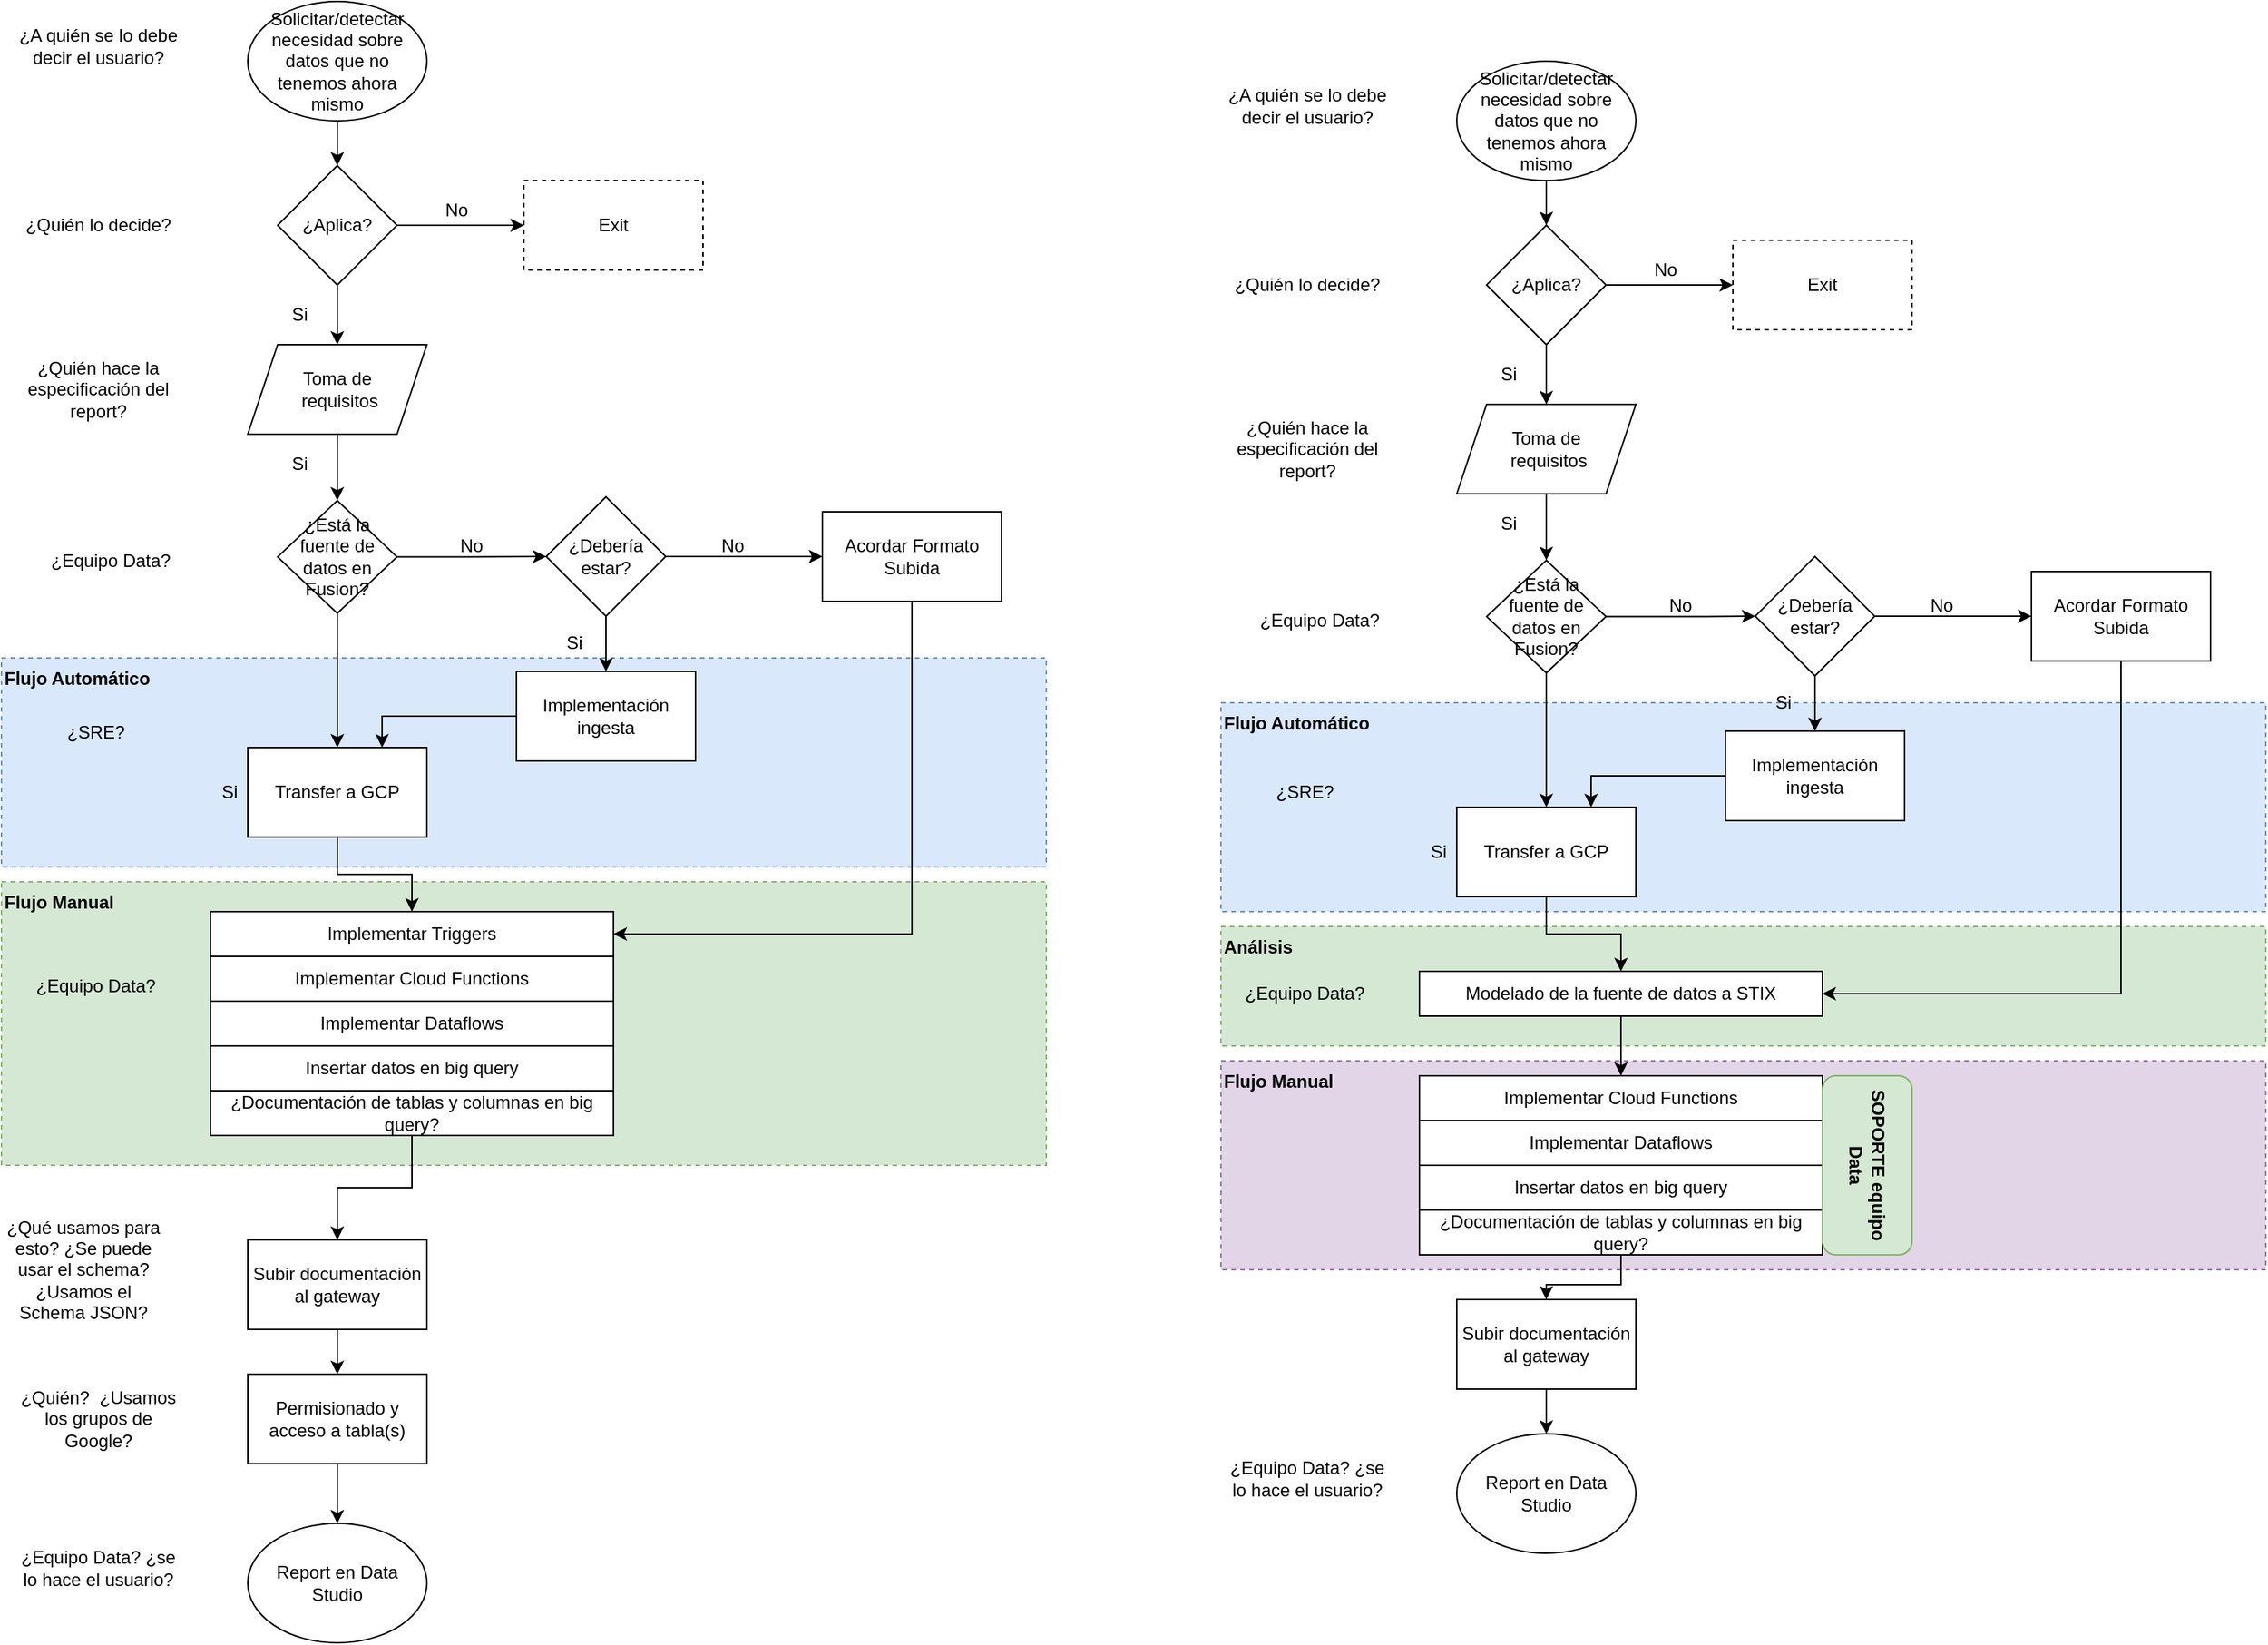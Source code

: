 <mxfile version="13.6.5" type="github">
  <diagram id="9E-KX1OYeNtc_dwp0FWX" name="Page-1">
    <mxGraphModel dx="1186" dy="764" grid="1" gridSize="10" guides="1" tooltips="1" connect="1" arrows="1" fold="1" page="1" pageScale="1" pageWidth="827" pageHeight="1169" math="0" shadow="0">
      <root>
        <mxCell id="0" />
        <mxCell id="1" parent="0" />
        <mxCell id="xssJgwZg8atmYNYbF4nx-97" value="&lt;b&gt;Flujo Manual&lt;/b&gt;" style="rounded=0;whiteSpace=wrap;html=1;align=left;verticalAlign=top;fillColor=#e1d5e7;strokeColor=#9673a6;dashed=1;" vertex="1" parent="1">
          <mxGeometry x="827" y="920" width="700" height="140" as="geometry" />
        </mxCell>
        <mxCell id="xssJgwZg8atmYNYbF4nx-96" value="&lt;b&gt;Análisis&lt;/b&gt;" style="rounded=0;whiteSpace=wrap;html=1;align=left;verticalAlign=top;fillColor=#d5e8d4;strokeColor=#82b366;dashed=1;" vertex="1" parent="1">
          <mxGeometry x="827" y="830" width="700" height="80" as="geometry" />
        </mxCell>
        <mxCell id="xssJgwZg8atmYNYbF4nx-95" value="&lt;b&gt;Flujo Automático&lt;/b&gt;" style="rounded=0;whiteSpace=wrap;html=1;align=left;verticalAlign=top;fillColor=#dae8fc;strokeColor=#6c8ebf;dashed=1;" vertex="1" parent="1">
          <mxGeometry x="827" y="680" width="700" height="140" as="geometry" />
        </mxCell>
        <mxCell id="ff_O2VOX496z6qqw2j3c-24" value="&lt;b&gt;Flujo Manual&lt;/b&gt;" style="rounded=0;whiteSpace=wrap;html=1;align=left;verticalAlign=top;fillColor=#d5e8d4;strokeColor=#82b366;dashed=1;" parent="1" vertex="1">
          <mxGeometry x="10" y="800" width="700" height="190" as="geometry" />
        </mxCell>
        <mxCell id="ff_O2VOX496z6qqw2j3c-23" value="&lt;b&gt;Flujo Automático&lt;/b&gt;" style="rounded=0;whiteSpace=wrap;html=1;align=left;verticalAlign=top;fillColor=#dae8fc;strokeColor=#6c8ebf;dashed=1;" parent="1" vertex="1">
          <mxGeometry x="10" y="650" width="700" height="140" as="geometry" />
        </mxCell>
        <mxCell id="ff_O2VOX496z6qqw2j3c-35" style="edgeStyle=orthogonalEdgeStyle;rounded=0;orthogonalLoop=1;jettySize=auto;html=1;exitX=1;exitY=0.5;exitDx=0;exitDy=0;entryX=0;entryY=0.5;entryDx=0;entryDy=0;" parent="1" source="ff_O2VOX496z6qqw2j3c-2" target="ff_O2VOX496z6qqw2j3c-32" edge="1">
          <mxGeometry relative="1" as="geometry" />
        </mxCell>
        <mxCell id="ff_O2VOX496z6qqw2j3c-36" style="edgeStyle=orthogonalEdgeStyle;rounded=0;orthogonalLoop=1;jettySize=auto;html=1;exitX=0.5;exitY=1;exitDx=0;exitDy=0;" parent="1" source="ff_O2VOX496z6qqw2j3c-2" target="ff_O2VOX496z6qqw2j3c-33" edge="1">
          <mxGeometry relative="1" as="geometry" />
        </mxCell>
        <mxCell id="ff_O2VOX496z6qqw2j3c-2" value="¿Aplica?" style="rhombus;whiteSpace=wrap;html=1;" parent="1" vertex="1">
          <mxGeometry x="195" y="320" width="80" height="80" as="geometry" />
        </mxCell>
        <mxCell id="ff_O2VOX496z6qqw2j3c-4" value="¿Quién lo decide?" style="text;html=1;strokeColor=none;fillColor=none;align=center;verticalAlign=middle;whiteSpace=wrap;rounded=0;" parent="1" vertex="1">
          <mxGeometry x="20" y="350" width="110" height="20" as="geometry" />
        </mxCell>
        <mxCell id="ff_O2VOX496z6qqw2j3c-5" value="¿A quién se lo debe decir el usuario?" style="text;html=1;strokeColor=none;fillColor=none;align=center;verticalAlign=middle;whiteSpace=wrap;rounded=0;" parent="1" vertex="1">
          <mxGeometry x="20" y="230" width="110" height="20" as="geometry" />
        </mxCell>
        <mxCell id="ff_O2VOX496z6qqw2j3c-7" value="¿Quién hace la especificación del report?" style="text;html=1;strokeColor=none;fillColor=none;align=center;verticalAlign=middle;whiteSpace=wrap;rounded=0;" parent="1" vertex="1">
          <mxGeometry x="20" y="460" width="110" height="20" as="geometry" />
        </mxCell>
        <mxCell id="ff_O2VOX496z6qqw2j3c-38" style="edgeStyle=orthogonalEdgeStyle;rounded=0;orthogonalLoop=1;jettySize=auto;html=1;exitX=1;exitY=0.5;exitDx=0;exitDy=0;entryX=0;entryY=0.5;entryDx=0;entryDy=0;" parent="1" source="ff_O2VOX496z6qqw2j3c-8" target="ff_O2VOX496z6qqw2j3c-10" edge="1">
          <mxGeometry relative="1" as="geometry" />
        </mxCell>
        <mxCell id="mcTVBf5K7GpexhiSofJr-4" style="edgeStyle=orthogonalEdgeStyle;rounded=0;orthogonalLoop=1;jettySize=auto;html=1;exitX=0.5;exitY=1;exitDx=0;exitDy=0;" parent="1" source="ff_O2VOX496z6qqw2j3c-8" target="mcTVBf5K7GpexhiSofJr-1" edge="1">
          <mxGeometry relative="1" as="geometry" />
        </mxCell>
        <mxCell id="ff_O2VOX496z6qqw2j3c-8" value="¿Está la fuente de datos en Fusion?" style="rhombus;whiteSpace=wrap;html=1;" parent="1" vertex="1">
          <mxGeometry x="195" y="544.5" width="80" height="75.5" as="geometry" />
        </mxCell>
        <mxCell id="ff_O2VOX496z6qqw2j3c-39" style="edgeStyle=orthogonalEdgeStyle;rounded=0;orthogonalLoop=1;jettySize=auto;html=1;exitX=1;exitY=0.5;exitDx=0;exitDy=0;entryX=0;entryY=0.5;entryDx=0;entryDy=0;" parent="1" source="ff_O2VOX496z6qqw2j3c-10" target="ff_O2VOX496z6qqw2j3c-25" edge="1">
          <mxGeometry relative="1" as="geometry" />
        </mxCell>
        <mxCell id="ff_O2VOX496z6qqw2j3c-44" style="edgeStyle=orthogonalEdgeStyle;rounded=0;orthogonalLoop=1;jettySize=auto;html=1;exitX=0.5;exitY=1;exitDx=0;exitDy=0;" parent="1" source="ff_O2VOX496z6qqw2j3c-10" target="ff_O2VOX496z6qqw2j3c-12" edge="1">
          <mxGeometry relative="1" as="geometry" />
        </mxCell>
        <mxCell id="ff_O2VOX496z6qqw2j3c-10" value="¿Debería estar?" style="rhombus;whiteSpace=wrap;html=1;" parent="1" vertex="1">
          <mxGeometry x="375" y="542" width="80" height="80" as="geometry" />
        </mxCell>
        <mxCell id="ff_O2VOX496z6qqw2j3c-34" style="edgeStyle=orthogonalEdgeStyle;rounded=0;orthogonalLoop=1;jettySize=auto;html=1;exitX=0.5;exitY=1;exitDx=0;exitDy=0;entryX=0.5;entryY=0;entryDx=0;entryDy=0;" parent="1" source="ff_O2VOX496z6qqw2j3c-11" target="ff_O2VOX496z6qqw2j3c-2" edge="1">
          <mxGeometry relative="1" as="geometry" />
        </mxCell>
        <mxCell id="ff_O2VOX496z6qqw2j3c-11" value="&lt;span&gt;Solicitar/detectar necesidad sobre datos que no tenemos ahora mismo&lt;/span&gt;" style="ellipse;whiteSpace=wrap;html=1;" parent="1" vertex="1">
          <mxGeometry x="175" y="210" width="120" height="80" as="geometry" />
        </mxCell>
        <mxCell id="mcTVBf5K7GpexhiSofJr-3" style="edgeStyle=orthogonalEdgeStyle;rounded=0;orthogonalLoop=1;jettySize=auto;html=1;exitX=0;exitY=0.5;exitDx=0;exitDy=0;entryX=0.75;entryY=0;entryDx=0;entryDy=0;" parent="1" source="ff_O2VOX496z6qqw2j3c-12" target="mcTVBf5K7GpexhiSofJr-1" edge="1">
          <mxGeometry relative="1" as="geometry" />
        </mxCell>
        <mxCell id="ff_O2VOX496z6qqw2j3c-12" value="Implementación ingesta" style="rounded=0;whiteSpace=wrap;html=1;" parent="1" vertex="1">
          <mxGeometry x="355" y="659" width="120" height="60" as="geometry" />
        </mxCell>
        <mxCell id="ff_O2VOX496z6qqw2j3c-13" value="¿SRE?&amp;nbsp;" style="text;html=1;strokeColor=none;fillColor=none;align=center;verticalAlign=middle;whiteSpace=wrap;rounded=0;" parent="1" vertex="1">
          <mxGeometry x="20" y="690" width="110" height="20" as="geometry" />
        </mxCell>
        <mxCell id="ff_O2VOX496z6qqw2j3c-14" value="Implementar Triggers" style="rounded=0;whiteSpace=wrap;html=1;" parent="1" vertex="1">
          <mxGeometry x="150" y="820" width="270" height="30" as="geometry" />
        </mxCell>
        <mxCell id="ff_O2VOX496z6qqw2j3c-15" value="Implementar Cloud Functions" style="rounded=0;whiteSpace=wrap;html=1;" parent="1" vertex="1">
          <mxGeometry x="150" y="850" width="270" height="30" as="geometry" />
        </mxCell>
        <mxCell id="ff_O2VOX496z6qqw2j3c-16" value="Implementar Dataflows" style="rounded=0;whiteSpace=wrap;html=1;" parent="1" vertex="1">
          <mxGeometry x="150" y="880" width="270" height="30" as="geometry" />
        </mxCell>
        <mxCell id="ff_O2VOX496z6qqw2j3c-17" value="Insertar datos en big query" style="rounded=0;whiteSpace=wrap;html=1;" parent="1" vertex="1">
          <mxGeometry x="150" y="910" width="270" height="30" as="geometry" />
        </mxCell>
        <mxCell id="ff_O2VOX496z6qqw2j3c-19" value="¿Equipo Data?&amp;nbsp;" style="text;html=1;strokeColor=none;fillColor=none;align=center;verticalAlign=middle;whiteSpace=wrap;rounded=0;" parent="1" vertex="1">
          <mxGeometry x="20" y="860" width="110" height="20" as="geometry" />
        </mxCell>
        <mxCell id="ff_O2VOX496z6qqw2j3c-21" value="Report en Data Studio" style="ellipse;whiteSpace=wrap;html=1;" parent="1" vertex="1">
          <mxGeometry x="175" y="1230" width="120" height="80" as="geometry" />
        </mxCell>
        <mxCell id="ff_O2VOX496z6qqw2j3c-22" value="¿Equipo Data? ¿se lo hace el usuario?" style="text;html=1;strokeColor=none;fillColor=none;align=center;verticalAlign=middle;whiteSpace=wrap;rounded=0;" parent="1" vertex="1">
          <mxGeometry x="20" y="1250" width="110" height="20" as="geometry" />
        </mxCell>
        <mxCell id="ff_O2VOX496z6qqw2j3c-41" style="edgeStyle=orthogonalEdgeStyle;rounded=0;orthogonalLoop=1;jettySize=auto;html=1;exitX=0.5;exitY=1;exitDx=0;exitDy=0;entryX=1;entryY=0.5;entryDx=0;entryDy=0;" parent="1" source="ff_O2VOX496z6qqw2j3c-25" target="ff_O2VOX496z6qqw2j3c-14" edge="1">
          <mxGeometry relative="1" as="geometry" />
        </mxCell>
        <mxCell id="ff_O2VOX496z6qqw2j3c-25" value="Acordar Formato Subida" style="rounded=0;whiteSpace=wrap;html=1;" parent="1" vertex="1">
          <mxGeometry x="560" y="552" width="120" height="60" as="geometry" />
        </mxCell>
        <mxCell id="ff_O2VOX496z6qqw2j3c-45" style="edgeStyle=orthogonalEdgeStyle;rounded=0;orthogonalLoop=1;jettySize=auto;html=1;exitX=0.5;exitY=1;exitDx=0;exitDy=0;" parent="1" source="ff_O2VOX496z6qqw2j3c-26" target="ff_O2VOX496z6qqw2j3c-28" edge="1">
          <mxGeometry relative="1" as="geometry" />
        </mxCell>
        <mxCell id="ff_O2VOX496z6qqw2j3c-26" value="¿Documentación de tablas y columnas en big query?" style="rounded=0;whiteSpace=wrap;html=1;" parent="1" vertex="1">
          <mxGeometry x="150" y="940" width="270" height="30" as="geometry" />
        </mxCell>
        <mxCell id="ff_O2VOX496z6qqw2j3c-46" style="edgeStyle=orthogonalEdgeStyle;rounded=0;orthogonalLoop=1;jettySize=auto;html=1;exitX=0.5;exitY=1;exitDx=0;exitDy=0;entryX=0.5;entryY=0;entryDx=0;entryDy=0;" parent="1" source="ff_O2VOX496z6qqw2j3c-28" target="ff_O2VOX496z6qqw2j3c-30" edge="1">
          <mxGeometry relative="1" as="geometry" />
        </mxCell>
        <mxCell id="ff_O2VOX496z6qqw2j3c-28" value="Subir documentación al gateway" style="rounded=0;whiteSpace=wrap;html=1;" parent="1" vertex="1">
          <mxGeometry x="175" y="1040" width="120" height="60" as="geometry" />
        </mxCell>
        <mxCell id="ff_O2VOX496z6qqw2j3c-29" value="¿Qué usamos para esto? ¿Se puede usar el schema?¿Usamos el Schema JSON?" style="text;html=1;strokeColor=none;fillColor=none;align=center;verticalAlign=middle;whiteSpace=wrap;rounded=0;" parent="1" vertex="1">
          <mxGeometry x="10" y="1050" width="110" height="20" as="geometry" />
        </mxCell>
        <mxCell id="ff_O2VOX496z6qqw2j3c-47" style="edgeStyle=orthogonalEdgeStyle;rounded=0;orthogonalLoop=1;jettySize=auto;html=1;exitX=0.5;exitY=1;exitDx=0;exitDy=0;entryX=0.5;entryY=0;entryDx=0;entryDy=0;" parent="1" source="ff_O2VOX496z6qqw2j3c-30" target="ff_O2VOX496z6qqw2j3c-21" edge="1">
          <mxGeometry relative="1" as="geometry" />
        </mxCell>
        <mxCell id="ff_O2VOX496z6qqw2j3c-30" value="Permisionado y acceso a tabla(s)" style="rounded=0;whiteSpace=wrap;html=1;" parent="1" vertex="1">
          <mxGeometry x="175" y="1130" width="120" height="60" as="geometry" />
        </mxCell>
        <mxCell id="ff_O2VOX496z6qqw2j3c-31" value="¿Quién?&amp;nbsp; ¿Usamos los grupos de Google?" style="text;html=1;strokeColor=none;fillColor=none;align=center;verticalAlign=middle;whiteSpace=wrap;rounded=0;" parent="1" vertex="1">
          <mxGeometry x="20" y="1150" width="110" height="20" as="geometry" />
        </mxCell>
        <mxCell id="ff_O2VOX496z6qqw2j3c-32" value="Exit" style="rounded=0;whiteSpace=wrap;html=1;dashed=1;" parent="1" vertex="1">
          <mxGeometry x="360" y="330" width="120" height="60" as="geometry" />
        </mxCell>
        <mxCell id="ff_O2VOX496z6qqw2j3c-37" style="edgeStyle=orthogonalEdgeStyle;rounded=0;orthogonalLoop=1;jettySize=auto;html=1;exitX=0.5;exitY=1;exitDx=0;exitDy=0;entryX=0.5;entryY=0;entryDx=0;entryDy=0;" parent="1" source="ff_O2VOX496z6qqw2j3c-33" target="ff_O2VOX496z6qqw2j3c-8" edge="1">
          <mxGeometry relative="1" as="geometry" />
        </mxCell>
        <mxCell id="ff_O2VOX496z6qqw2j3c-33" value="&lt;span&gt;Toma de&lt;br&gt;&amp;nbsp;requisitos&lt;/span&gt;" style="shape=parallelogram;perimeter=parallelogramPerimeter;whiteSpace=wrap;html=1;fixedSize=1;align=center;" parent="1" vertex="1">
          <mxGeometry x="175" y="440" width="120" height="60" as="geometry" />
        </mxCell>
        <mxCell id="ff_O2VOX496z6qqw2j3c-48" value="No" style="text;html=1;strokeColor=none;fillColor=none;align=center;verticalAlign=middle;whiteSpace=wrap;rounded=0;" parent="1" vertex="1">
          <mxGeometry x="295" y="340" width="40" height="20" as="geometry" />
        </mxCell>
        <mxCell id="ff_O2VOX496z6qqw2j3c-49" value="No" style="text;html=1;strokeColor=none;fillColor=none;align=center;verticalAlign=middle;whiteSpace=wrap;rounded=0;" parent="1" vertex="1">
          <mxGeometry x="305" y="565" width="40" height="20" as="geometry" />
        </mxCell>
        <mxCell id="ff_O2VOX496z6qqw2j3c-50" value="No" style="text;html=1;strokeColor=none;fillColor=none;align=center;verticalAlign=middle;whiteSpace=wrap;rounded=0;" parent="1" vertex="1">
          <mxGeometry x="480" y="565" width="40" height="20" as="geometry" />
        </mxCell>
        <mxCell id="ff_O2VOX496z6qqw2j3c-52" value="Si" style="text;html=1;strokeColor=none;fillColor=none;align=center;verticalAlign=middle;whiteSpace=wrap;rounded=0;" parent="1" vertex="1">
          <mxGeometry x="190" y="410" width="40" height="20" as="geometry" />
        </mxCell>
        <mxCell id="ff_O2VOX496z6qqw2j3c-53" value="Si" style="text;html=1;strokeColor=none;fillColor=none;align=center;verticalAlign=middle;whiteSpace=wrap;rounded=0;" parent="1" vertex="1">
          <mxGeometry x="190" y="510" width="40" height="20" as="geometry" />
        </mxCell>
        <mxCell id="ff_O2VOX496z6qqw2j3c-54" value="Si" style="text;html=1;strokeColor=none;fillColor=none;align=center;verticalAlign=middle;whiteSpace=wrap;rounded=0;" parent="1" vertex="1">
          <mxGeometry x="374" y="630" width="40" height="20" as="geometry" />
        </mxCell>
        <mxCell id="ff_O2VOX496z6qqw2j3c-55" value="Si" style="text;html=1;strokeColor=none;fillColor=none;align=center;verticalAlign=middle;whiteSpace=wrap;rounded=0;" parent="1" vertex="1">
          <mxGeometry x="143" y="730" width="40" height="20" as="geometry" />
        </mxCell>
        <mxCell id="ff_O2VOX496z6qqw2j3c-56" value="¿Equipo Data?&amp;nbsp;" style="text;html=1;strokeColor=none;fillColor=none;align=center;verticalAlign=middle;whiteSpace=wrap;rounded=0;" parent="1" vertex="1">
          <mxGeometry x="30" y="575" width="110" height="20" as="geometry" />
        </mxCell>
        <mxCell id="mcTVBf5K7GpexhiSofJr-5" style="edgeStyle=orthogonalEdgeStyle;rounded=0;orthogonalLoop=1;jettySize=auto;html=1;exitX=0.5;exitY=1;exitDx=0;exitDy=0;" parent="1" source="mcTVBf5K7GpexhiSofJr-1" target="ff_O2VOX496z6qqw2j3c-14" edge="1">
          <mxGeometry relative="1" as="geometry" />
        </mxCell>
        <mxCell id="mcTVBf5K7GpexhiSofJr-1" value="Transfer a GCP" style="rounded=0;whiteSpace=wrap;html=1;" parent="1" vertex="1">
          <mxGeometry x="175" y="710" width="120" height="60" as="geometry" />
        </mxCell>
        <mxCell id="xssJgwZg8atmYNYbF4nx-47" style="edgeStyle=orthogonalEdgeStyle;rounded=0;orthogonalLoop=1;jettySize=auto;html=1;exitX=1;exitY=0.5;exitDx=0;exitDy=0;entryX=0;entryY=0.5;entryDx=0;entryDy=0;" edge="1" parent="1" source="xssJgwZg8atmYNYbF4nx-49" target="xssJgwZg8atmYNYbF4nx-80">
          <mxGeometry relative="1" as="geometry" />
        </mxCell>
        <mxCell id="xssJgwZg8atmYNYbF4nx-48" style="edgeStyle=orthogonalEdgeStyle;rounded=0;orthogonalLoop=1;jettySize=auto;html=1;exitX=0.5;exitY=1;exitDx=0;exitDy=0;" edge="1" parent="1" source="xssJgwZg8atmYNYbF4nx-49" target="xssJgwZg8atmYNYbF4nx-82">
          <mxGeometry relative="1" as="geometry" />
        </mxCell>
        <mxCell id="xssJgwZg8atmYNYbF4nx-49" value="¿Aplica?" style="rhombus;whiteSpace=wrap;html=1;" vertex="1" parent="1">
          <mxGeometry x="1005" y="360" width="80" height="80" as="geometry" />
        </mxCell>
        <mxCell id="xssJgwZg8atmYNYbF4nx-50" value="¿Quién lo decide?" style="text;html=1;strokeColor=none;fillColor=none;align=center;verticalAlign=middle;whiteSpace=wrap;rounded=0;" vertex="1" parent="1">
          <mxGeometry x="830" y="390" width="110" height="20" as="geometry" />
        </mxCell>
        <mxCell id="xssJgwZg8atmYNYbF4nx-51" value="¿A quién se lo debe decir el usuario?" style="text;html=1;strokeColor=none;fillColor=none;align=center;verticalAlign=middle;whiteSpace=wrap;rounded=0;" vertex="1" parent="1">
          <mxGeometry x="830" y="270" width="110" height="20" as="geometry" />
        </mxCell>
        <mxCell id="xssJgwZg8atmYNYbF4nx-52" value="¿Quién hace la especificación del report?" style="text;html=1;strokeColor=none;fillColor=none;align=center;verticalAlign=middle;whiteSpace=wrap;rounded=0;" vertex="1" parent="1">
          <mxGeometry x="830" y="500" width="110" height="20" as="geometry" />
        </mxCell>
        <mxCell id="xssJgwZg8atmYNYbF4nx-53" style="edgeStyle=orthogonalEdgeStyle;rounded=0;orthogonalLoop=1;jettySize=auto;html=1;exitX=1;exitY=0.5;exitDx=0;exitDy=0;entryX=0;entryY=0.5;entryDx=0;entryDy=0;" edge="1" parent="1" source="xssJgwZg8atmYNYbF4nx-55" target="xssJgwZg8atmYNYbF4nx-58">
          <mxGeometry relative="1" as="geometry" />
        </mxCell>
        <mxCell id="xssJgwZg8atmYNYbF4nx-54" style="edgeStyle=orthogonalEdgeStyle;rounded=0;orthogonalLoop=1;jettySize=auto;html=1;exitX=0.5;exitY=1;exitDx=0;exitDy=0;" edge="1" parent="1" source="xssJgwZg8atmYNYbF4nx-55" target="xssJgwZg8atmYNYbF4nx-92">
          <mxGeometry relative="1" as="geometry" />
        </mxCell>
        <mxCell id="xssJgwZg8atmYNYbF4nx-55" value="¿Está la fuente de datos en Fusion?" style="rhombus;whiteSpace=wrap;html=1;" vertex="1" parent="1">
          <mxGeometry x="1005" y="584.5" width="80" height="75.5" as="geometry" />
        </mxCell>
        <mxCell id="xssJgwZg8atmYNYbF4nx-56" style="edgeStyle=orthogonalEdgeStyle;rounded=0;orthogonalLoop=1;jettySize=auto;html=1;exitX=1;exitY=0.5;exitDx=0;exitDy=0;entryX=0;entryY=0.5;entryDx=0;entryDy=0;" edge="1" parent="1" source="xssJgwZg8atmYNYbF4nx-58" target="xssJgwZg8atmYNYbF4nx-72">
          <mxGeometry relative="1" as="geometry" />
        </mxCell>
        <mxCell id="xssJgwZg8atmYNYbF4nx-57" style="edgeStyle=orthogonalEdgeStyle;rounded=0;orthogonalLoop=1;jettySize=auto;html=1;exitX=0.5;exitY=1;exitDx=0;exitDy=0;" edge="1" parent="1" source="xssJgwZg8atmYNYbF4nx-58" target="xssJgwZg8atmYNYbF4nx-62">
          <mxGeometry relative="1" as="geometry" />
        </mxCell>
        <mxCell id="xssJgwZg8atmYNYbF4nx-58" value="¿Debería estar?" style="rhombus;whiteSpace=wrap;html=1;" vertex="1" parent="1">
          <mxGeometry x="1185" y="582" width="80" height="80" as="geometry" />
        </mxCell>
        <mxCell id="xssJgwZg8atmYNYbF4nx-59" style="edgeStyle=orthogonalEdgeStyle;rounded=0;orthogonalLoop=1;jettySize=auto;html=1;exitX=0.5;exitY=1;exitDx=0;exitDy=0;entryX=0.5;entryY=0;entryDx=0;entryDy=0;" edge="1" parent="1" source="xssJgwZg8atmYNYbF4nx-60" target="xssJgwZg8atmYNYbF4nx-49">
          <mxGeometry relative="1" as="geometry" />
        </mxCell>
        <mxCell id="xssJgwZg8atmYNYbF4nx-60" value="&lt;span&gt;Solicitar/detectar necesidad sobre datos que no tenemos ahora mismo&lt;/span&gt;" style="ellipse;whiteSpace=wrap;html=1;" vertex="1" parent="1">
          <mxGeometry x="985" y="250" width="120" height="80" as="geometry" />
        </mxCell>
        <mxCell id="xssJgwZg8atmYNYbF4nx-61" style="edgeStyle=orthogonalEdgeStyle;rounded=0;orthogonalLoop=1;jettySize=auto;html=1;exitX=0;exitY=0.5;exitDx=0;exitDy=0;entryX=0.75;entryY=0;entryDx=0;entryDy=0;" edge="1" parent="1" source="xssJgwZg8atmYNYbF4nx-62" target="xssJgwZg8atmYNYbF4nx-92">
          <mxGeometry relative="1" as="geometry" />
        </mxCell>
        <mxCell id="xssJgwZg8atmYNYbF4nx-62" value="Implementación ingesta" style="rounded=0;whiteSpace=wrap;html=1;" vertex="1" parent="1">
          <mxGeometry x="1165" y="699" width="120" height="60" as="geometry" />
        </mxCell>
        <mxCell id="xssJgwZg8atmYNYbF4nx-63" value="¿SRE?&amp;nbsp;" style="text;html=1;strokeColor=none;fillColor=none;align=center;verticalAlign=middle;whiteSpace=wrap;rounded=0;" vertex="1" parent="1">
          <mxGeometry x="830" y="730" width="110" height="20" as="geometry" />
        </mxCell>
        <mxCell id="xssJgwZg8atmYNYbF4nx-94" style="edgeStyle=orthogonalEdgeStyle;rounded=0;orthogonalLoop=1;jettySize=auto;html=1;exitX=0.5;exitY=1;exitDx=0;exitDy=0;entryX=0.5;entryY=0;entryDx=0;entryDy=0;" edge="1" parent="1" source="xssJgwZg8atmYNYbF4nx-64" target="xssJgwZg8atmYNYbF4nx-65">
          <mxGeometry relative="1" as="geometry" />
        </mxCell>
        <mxCell id="xssJgwZg8atmYNYbF4nx-64" value="Modelado de la fuente de datos a STIX" style="rounded=0;whiteSpace=wrap;html=1;" vertex="1" parent="1">
          <mxGeometry x="960" y="860" width="270" height="30" as="geometry" />
        </mxCell>
        <mxCell id="xssJgwZg8atmYNYbF4nx-65" value="Implementar Cloud Functions" style="rounded=0;whiteSpace=wrap;html=1;" vertex="1" parent="1">
          <mxGeometry x="960" y="930" width="270" height="30" as="geometry" />
        </mxCell>
        <mxCell id="xssJgwZg8atmYNYbF4nx-66" value="Implementar Dataflows" style="rounded=0;whiteSpace=wrap;html=1;" vertex="1" parent="1">
          <mxGeometry x="960" y="960" width="270" height="30" as="geometry" />
        </mxCell>
        <mxCell id="xssJgwZg8atmYNYbF4nx-67" value="Insertar datos en big query" style="rounded=0;whiteSpace=wrap;html=1;" vertex="1" parent="1">
          <mxGeometry x="960" y="990" width="270" height="30" as="geometry" />
        </mxCell>
        <mxCell id="xssJgwZg8atmYNYbF4nx-68" value="¿Equipo Data?&amp;nbsp;" style="text;html=1;strokeColor=none;fillColor=none;align=center;verticalAlign=middle;whiteSpace=wrap;rounded=0;" vertex="1" parent="1">
          <mxGeometry x="830" y="865" width="110" height="20" as="geometry" />
        </mxCell>
        <mxCell id="xssJgwZg8atmYNYbF4nx-69" value="Report en Data Studio" style="ellipse;whiteSpace=wrap;html=1;" vertex="1" parent="1">
          <mxGeometry x="985" y="1170" width="120" height="80" as="geometry" />
        </mxCell>
        <mxCell id="xssJgwZg8atmYNYbF4nx-70" value="¿Equipo Data? ¿se lo hace el usuario?" style="text;html=1;strokeColor=none;fillColor=none;align=center;verticalAlign=middle;whiteSpace=wrap;rounded=0;" vertex="1" parent="1">
          <mxGeometry x="830" y="1190" width="110" height="20" as="geometry" />
        </mxCell>
        <mxCell id="xssJgwZg8atmYNYbF4nx-71" style="edgeStyle=orthogonalEdgeStyle;rounded=0;orthogonalLoop=1;jettySize=auto;html=1;exitX=0.5;exitY=1;exitDx=0;exitDy=0;entryX=1;entryY=0.5;entryDx=0;entryDy=0;" edge="1" parent="1" source="xssJgwZg8atmYNYbF4nx-72" target="xssJgwZg8atmYNYbF4nx-64">
          <mxGeometry relative="1" as="geometry" />
        </mxCell>
        <mxCell id="xssJgwZg8atmYNYbF4nx-72" value="Acordar Formato Subida" style="rounded=0;whiteSpace=wrap;html=1;" vertex="1" parent="1">
          <mxGeometry x="1370" y="592" width="120" height="60" as="geometry" />
        </mxCell>
        <mxCell id="xssJgwZg8atmYNYbF4nx-73" style="edgeStyle=orthogonalEdgeStyle;rounded=0;orthogonalLoop=1;jettySize=auto;html=1;exitX=0.5;exitY=1;exitDx=0;exitDy=0;" edge="1" parent="1" source="xssJgwZg8atmYNYbF4nx-74" target="xssJgwZg8atmYNYbF4nx-76">
          <mxGeometry relative="1" as="geometry" />
        </mxCell>
        <mxCell id="xssJgwZg8atmYNYbF4nx-74" value="¿Documentación de tablas y columnas en big query?" style="rounded=0;whiteSpace=wrap;html=1;" vertex="1" parent="1">
          <mxGeometry x="960" y="1020" width="270" height="30" as="geometry" />
        </mxCell>
        <mxCell id="xssJgwZg8atmYNYbF4nx-75" style="edgeStyle=orthogonalEdgeStyle;rounded=0;orthogonalLoop=1;jettySize=auto;html=1;exitX=0.5;exitY=1;exitDx=0;exitDy=0;entryX=0.5;entryY=0;entryDx=0;entryDy=0;" edge="1" parent="1" source="xssJgwZg8atmYNYbF4nx-76" target="xssJgwZg8atmYNYbF4nx-69">
          <mxGeometry relative="1" as="geometry">
            <mxPoint x="1045" y="1170" as="targetPoint" />
          </mxGeometry>
        </mxCell>
        <mxCell id="xssJgwZg8atmYNYbF4nx-76" value="Subir documentación al gateway" style="rounded=0;whiteSpace=wrap;html=1;" vertex="1" parent="1">
          <mxGeometry x="985" y="1080" width="120" height="60" as="geometry" />
        </mxCell>
        <mxCell id="xssJgwZg8atmYNYbF4nx-80" value="Exit" style="rounded=0;whiteSpace=wrap;html=1;dashed=1;" vertex="1" parent="1">
          <mxGeometry x="1170" y="370" width="120" height="60" as="geometry" />
        </mxCell>
        <mxCell id="xssJgwZg8atmYNYbF4nx-81" style="edgeStyle=orthogonalEdgeStyle;rounded=0;orthogonalLoop=1;jettySize=auto;html=1;exitX=0.5;exitY=1;exitDx=0;exitDy=0;entryX=0.5;entryY=0;entryDx=0;entryDy=0;" edge="1" parent="1" source="xssJgwZg8atmYNYbF4nx-82" target="xssJgwZg8atmYNYbF4nx-55">
          <mxGeometry relative="1" as="geometry" />
        </mxCell>
        <mxCell id="xssJgwZg8atmYNYbF4nx-82" value="&lt;span&gt;Toma de&lt;br&gt;&amp;nbsp;requisitos&lt;/span&gt;" style="shape=parallelogram;perimeter=parallelogramPerimeter;whiteSpace=wrap;html=1;fixedSize=1;align=center;" vertex="1" parent="1">
          <mxGeometry x="985" y="480" width="120" height="60" as="geometry" />
        </mxCell>
        <mxCell id="xssJgwZg8atmYNYbF4nx-83" value="No" style="text;html=1;strokeColor=none;fillColor=none;align=center;verticalAlign=middle;whiteSpace=wrap;rounded=0;" vertex="1" parent="1">
          <mxGeometry x="1105" y="380" width="40" height="20" as="geometry" />
        </mxCell>
        <mxCell id="xssJgwZg8atmYNYbF4nx-84" value="No" style="text;html=1;strokeColor=none;fillColor=none;align=center;verticalAlign=middle;whiteSpace=wrap;rounded=0;" vertex="1" parent="1">
          <mxGeometry x="1115" y="605" width="40" height="20" as="geometry" />
        </mxCell>
        <mxCell id="xssJgwZg8atmYNYbF4nx-85" value="No" style="text;html=1;strokeColor=none;fillColor=none;align=center;verticalAlign=middle;whiteSpace=wrap;rounded=0;" vertex="1" parent="1">
          <mxGeometry x="1290" y="605" width="40" height="20" as="geometry" />
        </mxCell>
        <mxCell id="xssJgwZg8atmYNYbF4nx-86" value="Si" style="text;html=1;strokeColor=none;fillColor=none;align=center;verticalAlign=middle;whiteSpace=wrap;rounded=0;" vertex="1" parent="1">
          <mxGeometry x="1000" y="450" width="40" height="20" as="geometry" />
        </mxCell>
        <mxCell id="xssJgwZg8atmYNYbF4nx-87" value="Si" style="text;html=1;strokeColor=none;fillColor=none;align=center;verticalAlign=middle;whiteSpace=wrap;rounded=0;" vertex="1" parent="1">
          <mxGeometry x="1000" y="550" width="40" height="20" as="geometry" />
        </mxCell>
        <mxCell id="xssJgwZg8atmYNYbF4nx-88" value="Si" style="text;html=1;strokeColor=none;fillColor=none;align=center;verticalAlign=middle;whiteSpace=wrap;rounded=0;" vertex="1" parent="1">
          <mxGeometry x="1184" y="670" width="40" height="20" as="geometry" />
        </mxCell>
        <mxCell id="xssJgwZg8atmYNYbF4nx-89" value="Si" style="text;html=1;strokeColor=none;fillColor=none;align=center;verticalAlign=middle;whiteSpace=wrap;rounded=0;" vertex="1" parent="1">
          <mxGeometry x="953" y="770" width="40" height="20" as="geometry" />
        </mxCell>
        <mxCell id="xssJgwZg8atmYNYbF4nx-90" value="¿Equipo Data?&amp;nbsp;" style="text;html=1;strokeColor=none;fillColor=none;align=center;verticalAlign=middle;whiteSpace=wrap;rounded=0;" vertex="1" parent="1">
          <mxGeometry x="840" y="615" width="110" height="20" as="geometry" />
        </mxCell>
        <mxCell id="xssJgwZg8atmYNYbF4nx-91" style="edgeStyle=orthogonalEdgeStyle;rounded=0;orthogonalLoop=1;jettySize=auto;html=1;exitX=0.5;exitY=1;exitDx=0;exitDy=0;" edge="1" parent="1" source="xssJgwZg8atmYNYbF4nx-92" target="xssJgwZg8atmYNYbF4nx-64">
          <mxGeometry relative="1" as="geometry" />
        </mxCell>
        <mxCell id="xssJgwZg8atmYNYbF4nx-92" value="Transfer a GCP" style="rounded=0;whiteSpace=wrap;html=1;" vertex="1" parent="1">
          <mxGeometry x="985" y="750" width="120" height="60" as="geometry" />
        </mxCell>
        <mxCell id="xssJgwZg8atmYNYbF4nx-98" value="SOPORTE equipo Data" style="rounded=1;whiteSpace=wrap;html=1;fillColor=#d5e8d4;strokeColor=#82b366;rotation=90;fontStyle=1" vertex="1" parent="1">
          <mxGeometry x="1200" y="960" width="120" height="60" as="geometry" />
        </mxCell>
      </root>
    </mxGraphModel>
  </diagram>
</mxfile>
